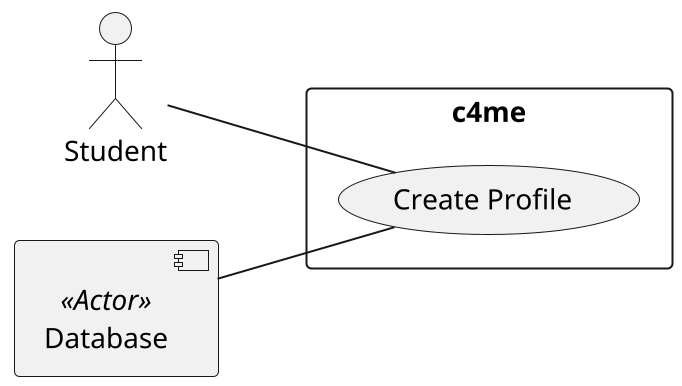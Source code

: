 @startuml
scale 2
left to right direction

' Actors
actor Student
component Database <<Actor>> as db

' Use cases
rectangle c4me {
    (Create Profile) as UC1
    Student -- UC1
    db -- UC1
}

@enduml